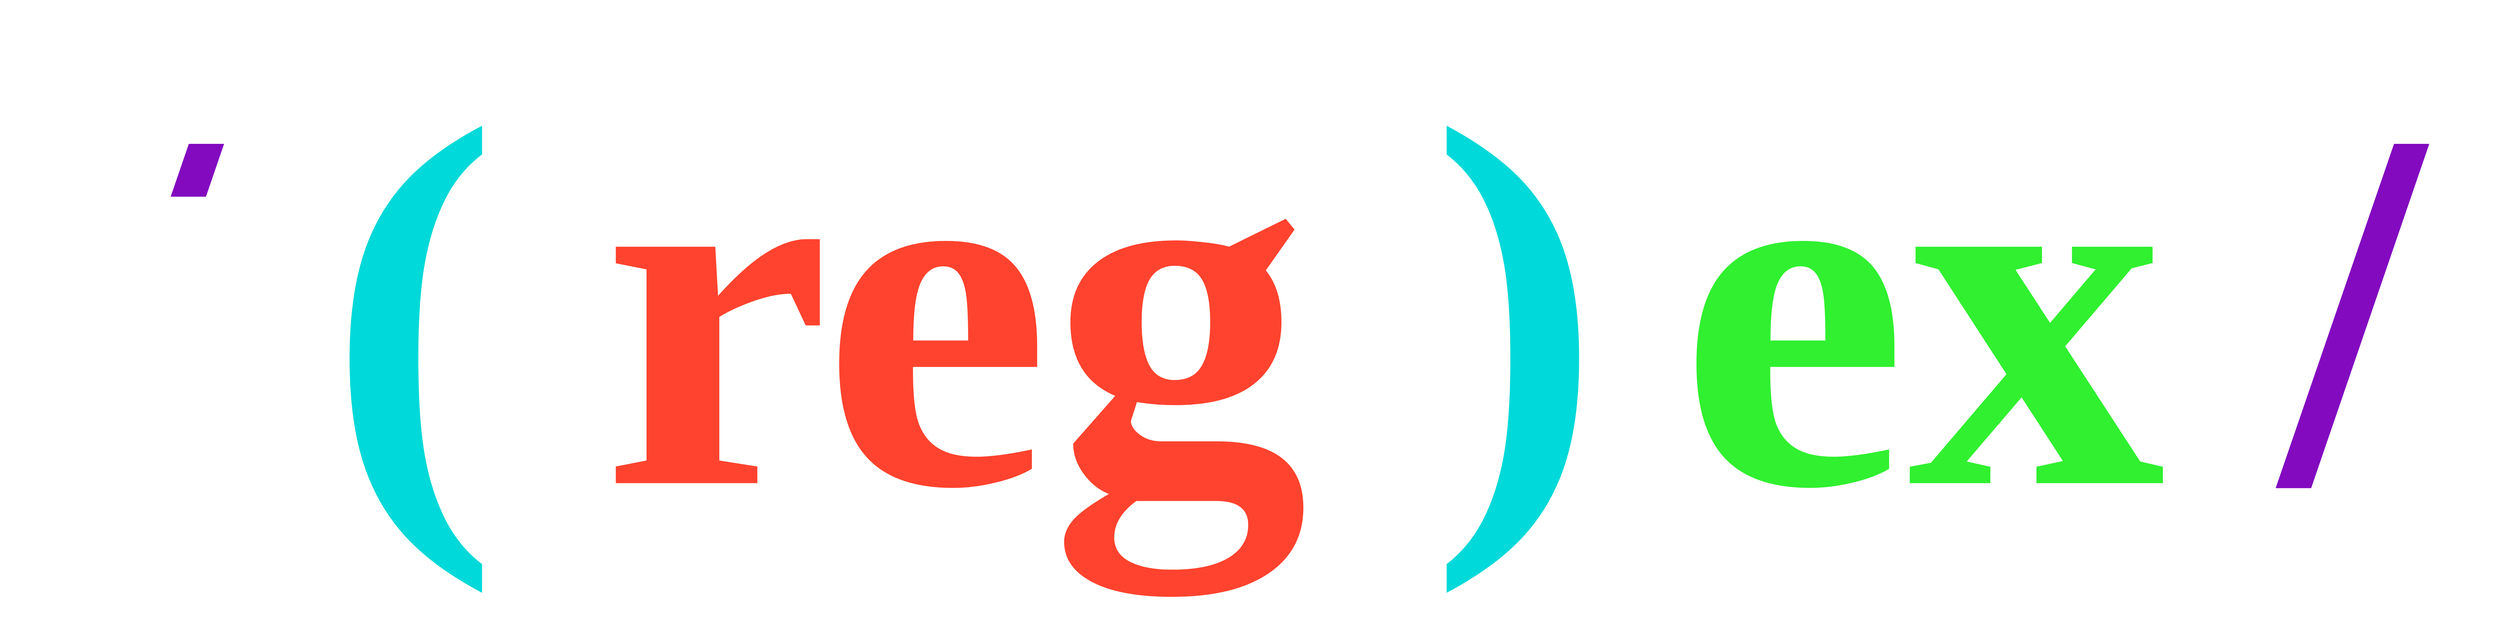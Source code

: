 <mxfile version="21.6.8" type="device">
  <diagram name="Pagina-1" id="UbySD5bbfMEL_LJnD20h">
    <mxGraphModel dx="8744" dy="5309" grid="1" gridSize="10" guides="1" tooltips="1" connect="1" arrows="1" fold="1" page="1" pageScale="1" pageWidth="827" pageHeight="1169" math="0" shadow="0">
      <root>
        <mxCell id="0" />
        <mxCell id="1" parent="0" />
        <mxCell id="Pij9zsT5AcKM9e06Veb3-1" value="/" style="text;html=1;strokeColor=none;fillColor=none;align=center;verticalAlign=middle;whiteSpace=wrap;rounded=0;labelBorderColor=none;fontFamily=Fira Code;fontSource=https%3A%2F%2Ffonts.googleapis.com%2Fcss%3Ffamily%3DFira%2BCode;fontSize=999;fontStyle=1;labelBackgroundColor=none;fontColor=#830ABF;" vertex="1" parent="1">
          <mxGeometry x="-1000" y="-640" width="570" height="1000" as="geometry" />
        </mxCell>
        <mxCell id="Pij9zsT5AcKM9e06Veb3-3" value="reg" style="text;html=1;strokeColor=none;fillColor=none;align=center;verticalAlign=middle;whiteSpace=wrap;rounded=0;labelBorderColor=none;fontFamily=Fira Code;fontSource=https%3A%2F%2Ffonts.googleapis.com%2Fcss%3Ffamily%3DFira%2BCode;fontSize=999;fontStyle=1;labelBackgroundColor=none;fontColor=#FF432E;" vertex="1" parent="1">
          <mxGeometry x="-80" y="-640" width="1860" height="1000" as="geometry" />
        </mxCell>
        <mxCell id="Pij9zsT5AcKM9e06Veb3-4" value="ex" style="text;html=1;strokeColor=none;fillColor=none;align=center;verticalAlign=middle;whiteSpace=wrap;rounded=0;labelBorderColor=none;fontFamily=Fira Code;fontSource=https%3A%2F%2Ffonts.googleapis.com%2Fcss%3Ffamily%3DFira%2BCode;fontSize=999;fontStyle=1;labelBackgroundColor=none;fontColor=#30F030;" vertex="1" parent="1">
          <mxGeometry x="2101" y="-640" width="1244" height="1000" as="geometry" />
        </mxCell>
        <mxCell id="Pij9zsT5AcKM9e06Veb3-6" value="(" style="text;html=1;strokeColor=none;fillColor=none;align=center;verticalAlign=middle;whiteSpace=wrap;rounded=0;labelBorderColor=none;fontFamily=Fira Code;fontSource=https%3A%2F%2Ffonts.googleapis.com%2Fcss%3Ffamily%3DFira%2BCode;fontSize=999;fontStyle=1;labelBackgroundColor=none;fontColor=#00D9D9;" vertex="1" parent="1">
          <mxGeometry x="-450" y="-640" width="499" height="1000" as="geometry" />
        </mxCell>
        <mxCell id="Pij9zsT5AcKM9e06Veb3-7" value=")" style="text;html=1;strokeColor=none;fillColor=none;align=center;verticalAlign=middle;whiteSpace=wrap;rounded=0;labelBorderColor=none;fontFamily=Fira Code;fontSource=https%3A%2F%2Ffonts.googleapis.com%2Fcss%3Ffamily%3DFira%2BCode;fontSize=999;fontStyle=1;labelBackgroundColor=none;fontColor=#00D9D9;" vertex="1" parent="1">
          <mxGeometry x="1711" y="-640" width="450" height="1000" as="geometry" />
        </mxCell>
        <mxCell id="Pij9zsT5AcKM9e06Veb3-9" value="/" style="text;html=1;strokeColor=none;fillColor=none;align=center;verticalAlign=middle;whiteSpace=wrap;rounded=0;labelBorderColor=none;fontFamily=Fira Code;fontSource=https%3A%2F%2Ffonts.googleapis.com%2Fcss%3Ffamily%3DFira%2BCode;fontSize=999;fontStyle=1;labelBackgroundColor=none;fontColor=#830ABF;" vertex="1" parent="1">
          <mxGeometry x="3271" y="-640" width="570" height="1000" as="geometry" />
        </mxCell>
      </root>
    </mxGraphModel>
  </diagram>
</mxfile>
